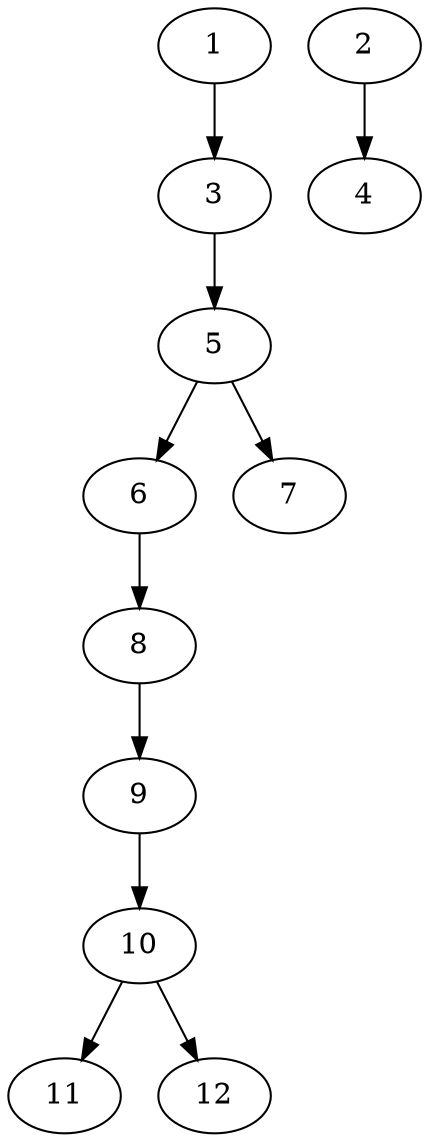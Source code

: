 // DAG (tier=1-easy, mode=data, n=12, ccr=0.322, fat=0.384, density=0.269, regular=0.615, jump=0.073, mindata=1048576, maxdata=8388608)
// DAG automatically generated by daggen at Sun Aug 24 16:33:33 2025
// /home/ermia/Project/Environments/daggen/bin/daggen --dot --ccr 0.322 --fat 0.384 --regular 0.615 --density 0.269 --jump 0.073 --mindata 1048576 --maxdata 8388608 -n 12 
digraph G {
  1 [size="434753263614566596608", alpha="0.18", expect_size="217376631807283298304"]
  1 -> 3 [size ="459111904837632"]
  2 [size="32142872341905408000", alpha="0.02", expect_size="16071436170952704000"]
  2 -> 4 [size ="80874779443200"]
  3 [size="958735041563952", alpha="0.11", expect_size="479367520781976"]
  3 -> 5 [size ="42694122405888"]
  4 [size="150424050574479232", alpha="0.08", expect_size="75212025287239616"]
  5 [size="281606938722905882624", alpha="0.14", expect_size="140803469361452941312"]
  5 -> 6 [size ="343704766251008"]
  5 -> 7 [size ="343704766251008"]
  6 [size="529999934266380648448", alpha="0.13", expect_size="264999967133190324224"]
  6 -> 8 [size ="523930720796672"]
  7 [size="250093039963605952", alpha="0.17", expect_size="125046519981802976"]
  8 [size="499810041856000000000", alpha="0.17", expect_size="249905020928000000000"]
  8 -> 9 [size ="503840768000000"]
  9 [size="363195846429869504", alpha="0.00", expect_size="181597923214934752"]
  9 -> 10 [size ="314601119940608"]
  10 [size="82873004879239856", alpha="0.10", expect_size="41436502439619928"]
  10 -> 11 [size ="101181116383232"]
  10 -> 12 [size ="101181116383232"]
  11 [size="356835655033694848", alpha="0.02", expect_size="178417827516847424"]
  12 [size="827119589053731968", alpha="0.13", expect_size="413559794526865984"]
}